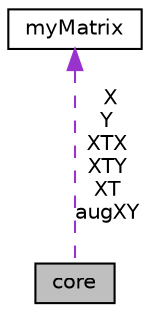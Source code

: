 digraph "core"
{
 // LATEX_PDF_SIZE
  edge [fontname="Helvetica",fontsize="10",labelfontname="Helvetica",labelfontsize="10"];
  node [fontname="Helvetica",fontsize="10",shape=record];
  Node1 [label="core",height=0.2,width=0.4,color="black", fillcolor="grey75", style="filled", fontcolor="black",tooltip=" "];
  Node2 -> Node1 [dir="back",color="darkorchid3",fontsize="10",style="dashed",label=" X\nY\nXTX\nXTY\nXT\naugXY" ,fontname="Helvetica"];
  Node2 [label="myMatrix",height=0.2,width=0.4,color="black", fillcolor="white", style="filled",URL="$classmy_matrix.html",tooltip=" "];
}
